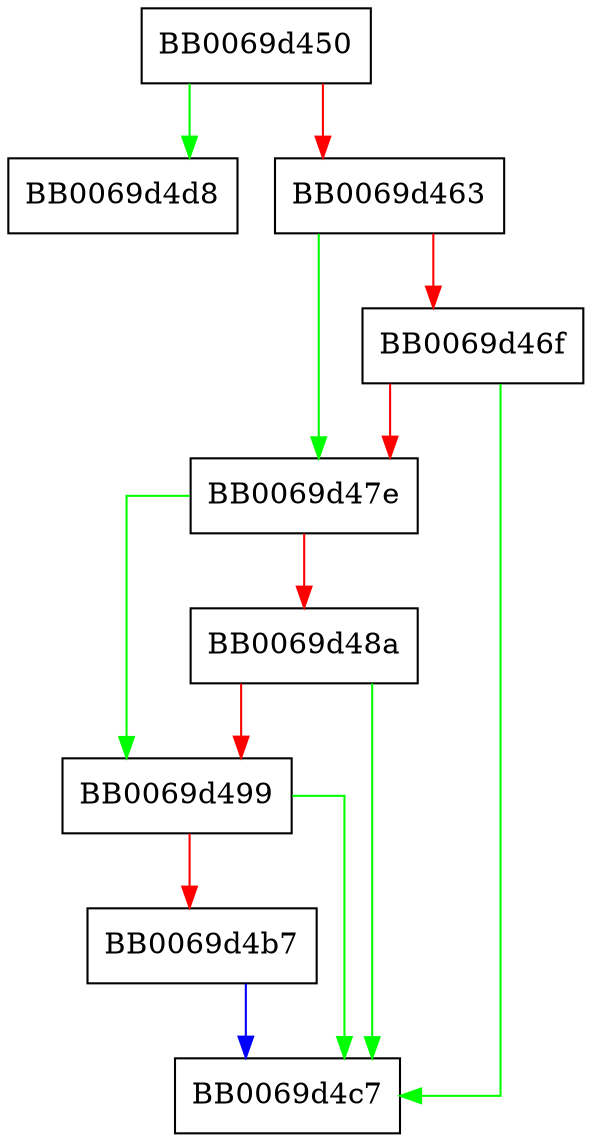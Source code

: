 digraph aes_xts_dupctx {
  node [shape="box"];
  graph [splines=ortho];
  BB0069d450 -> BB0069d4d8 [color="green"];
  BB0069d450 -> BB0069d463 [color="red"];
  BB0069d463 -> BB0069d47e [color="green"];
  BB0069d463 -> BB0069d46f [color="red"];
  BB0069d46f -> BB0069d4c7 [color="green"];
  BB0069d46f -> BB0069d47e [color="red"];
  BB0069d47e -> BB0069d499 [color="green"];
  BB0069d47e -> BB0069d48a [color="red"];
  BB0069d48a -> BB0069d4c7 [color="green"];
  BB0069d48a -> BB0069d499 [color="red"];
  BB0069d499 -> BB0069d4c7 [color="green"];
  BB0069d499 -> BB0069d4b7 [color="red"];
  BB0069d4b7 -> BB0069d4c7 [color="blue"];
}